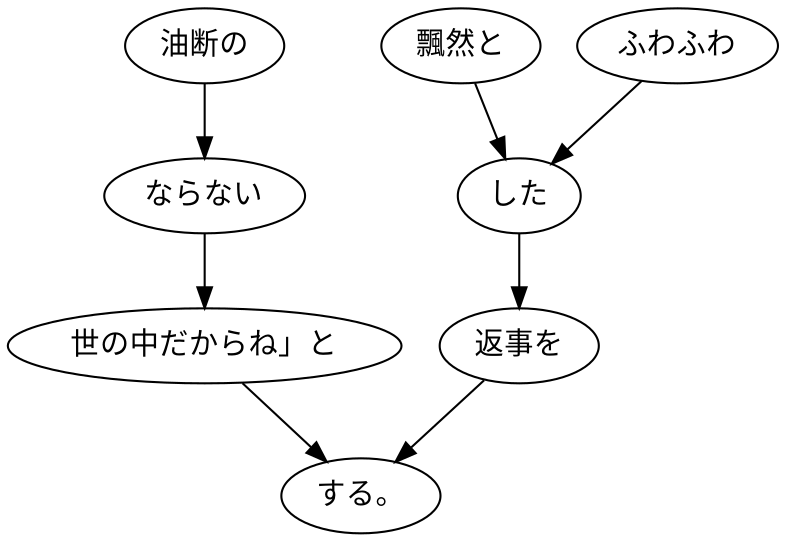digraph graph1420 {
	node0 [label="油断の"];
	node1 [label="ならない"];
	node2 [label="世の中だからね」と"];
	node3 [label="飄然と"];
	node4 [label="ふわふわ"];
	node5 [label="した"];
	node6 [label="返事を"];
	node7 [label="する。"];
	node0 -> node1;
	node1 -> node2;
	node2 -> node7;
	node3 -> node5;
	node4 -> node5;
	node5 -> node6;
	node6 -> node7;
}
